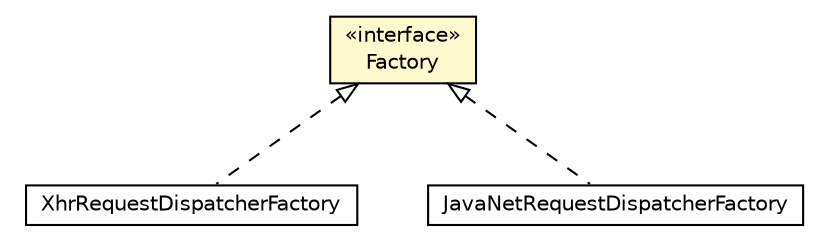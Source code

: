#!/usr/local/bin/dot
#
# Class diagram 
# Generated by UMLGraph version R5_6-24-gf6e263 (http://www.umlgraph.org/)
#

digraph G {
	edge [fontname="Helvetica",fontsize=10,labelfontname="Helvetica",labelfontsize=10];
	node [fontname="Helvetica",fontsize=10,shape=plaintext];
	nodesep=0.25;
	ranksep=0.5;
	// io.reinert.requestor.core.RequestDispatcher.Factory
	c60942 [label=<<table title="io.reinert.requestor.core.RequestDispatcher.Factory" border="0" cellborder="1" cellspacing="0" cellpadding="2" port="p" bgcolor="lemonChiffon" href="./RequestDispatcher.Factory.html">
		<tr><td><table border="0" cellspacing="0" cellpadding="1">
<tr><td align="center" balign="center"> &#171;interface&#187; </td></tr>
<tr><td align="center" balign="center"> Factory </td></tr>
		</table></td></tr>
		</table>>, URL="./RequestDispatcher.Factory.html", fontname="Helvetica", fontcolor="black", fontsize=10.0];
	// io.reinert.requestor.gwt.xhr.XhrRequestDispatcherFactory
	c61160 [label=<<table title="io.reinert.requestor.gwt.xhr.XhrRequestDispatcherFactory" border="0" cellborder="1" cellspacing="0" cellpadding="2" port="p" href="../gwt/xhr/XhrRequestDispatcherFactory.html">
		<tr><td><table border="0" cellspacing="0" cellpadding="1">
<tr><td align="center" balign="center"> XhrRequestDispatcherFactory </td></tr>
		</table></td></tr>
		</table>>, URL="../gwt/xhr/XhrRequestDispatcherFactory.html", fontname="Helvetica", fontcolor="black", fontsize=10.0];
	// io.reinert.requestor.java.net.JavaNetRequestDispatcherFactory
	c61167 [label=<<table title="io.reinert.requestor.java.net.JavaNetRequestDispatcherFactory" border="0" cellborder="1" cellspacing="0" cellpadding="2" port="p" href="../java/net/JavaNetRequestDispatcherFactory.html">
		<tr><td><table border="0" cellspacing="0" cellpadding="1">
<tr><td align="center" balign="center"> JavaNetRequestDispatcherFactory </td></tr>
		</table></td></tr>
		</table>>, URL="../java/net/JavaNetRequestDispatcherFactory.html", fontname="Helvetica", fontcolor="black", fontsize=10.0];
	//io.reinert.requestor.gwt.xhr.XhrRequestDispatcherFactory implements io.reinert.requestor.core.RequestDispatcher.Factory
	c60942:p -> c61160:p [dir=back,arrowtail=empty,style=dashed];
	//io.reinert.requestor.java.net.JavaNetRequestDispatcherFactory implements io.reinert.requestor.core.RequestDispatcher.Factory
	c60942:p -> c61167:p [dir=back,arrowtail=empty,style=dashed];
}


